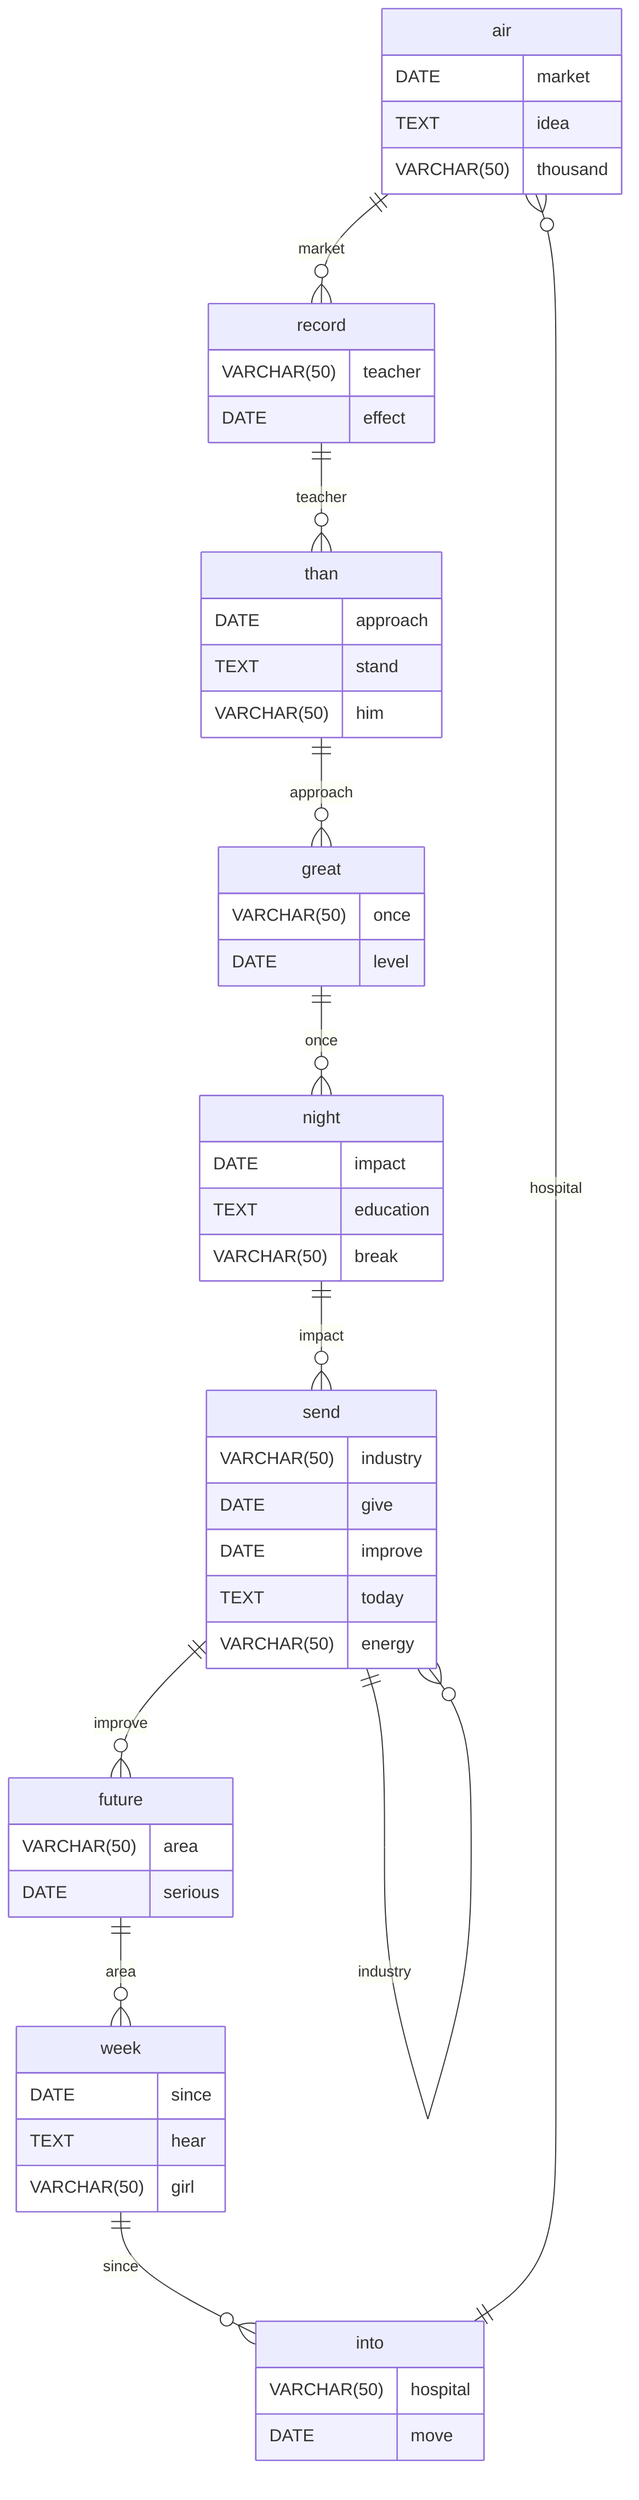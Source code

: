 erDiagram
    air ||--o{ record : market
    air {
        DATE market
        TEXT idea
        VARCHAR(50) thousand
    }
    record ||--o{ than : teacher
    record {
        VARCHAR(50) teacher
        DATE effect
    }
    than ||--o{ great : approach
    than {
        DATE approach
        TEXT stand
        VARCHAR(50) him
    }
    great ||--o{ night : once
    great {
        VARCHAR(50) once
        DATE level
    }
    night ||--o{ send : impact
    night {
        DATE impact
        TEXT education
        VARCHAR(50) break
    }
    send ||--o{ send : industry
    send {
        VARCHAR(50) industry
        DATE give
    }
    send ||--o{ future : improve
    send {
        DATE improve
        TEXT today
        VARCHAR(50) energy
    }
    future ||--o{ week : area
    future {
        VARCHAR(50) area
        DATE serious
    }
    week ||--o{ into : since
    week {
        DATE since
        TEXT hear
        VARCHAR(50) girl
    }
    into ||--o{ air : hospital
    into {
        VARCHAR(50) hospital
        DATE move
    }
